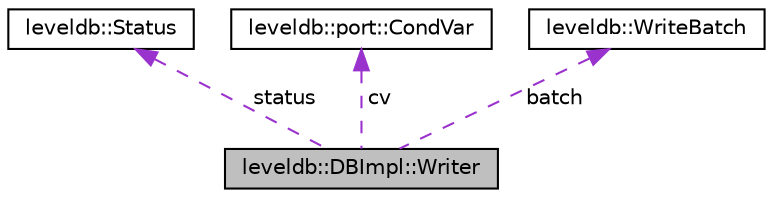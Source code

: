 digraph "leveldb::DBImpl::Writer"
{
 // LATEX_PDF_SIZE
  edge [fontname="Helvetica",fontsize="10",labelfontname="Helvetica",labelfontsize="10"];
  node [fontname="Helvetica",fontsize="10",shape=record];
  Node1 [label="leveldb::DBImpl::Writer",height=0.2,width=0.4,color="black", fillcolor="grey75", style="filled", fontcolor="black",tooltip=" "];
  Node2 -> Node1 [dir="back",color="darkorchid3",fontsize="10",style="dashed",label=" status" ];
  Node2 [label="leveldb::Status",height=0.2,width=0.4,color="black", fillcolor="white", style="filled",URL="$classleveldb_1_1_status.html",tooltip=" "];
  Node3 -> Node1 [dir="back",color="darkorchid3",fontsize="10",style="dashed",label=" cv" ];
  Node3 [label="leveldb::port::CondVar",height=0.2,width=0.4,color="black", fillcolor="white", style="filled",URL="$classleveldb_1_1port_1_1_cond_var.html",tooltip=" "];
  Node4 -> Node1 [dir="back",color="darkorchid3",fontsize="10",style="dashed",label=" batch" ];
  Node4 [label="leveldb::WriteBatch",height=0.2,width=0.4,color="black", fillcolor="white", style="filled",URL="$classleveldb_1_1_write_batch.html",tooltip=" "];
}
